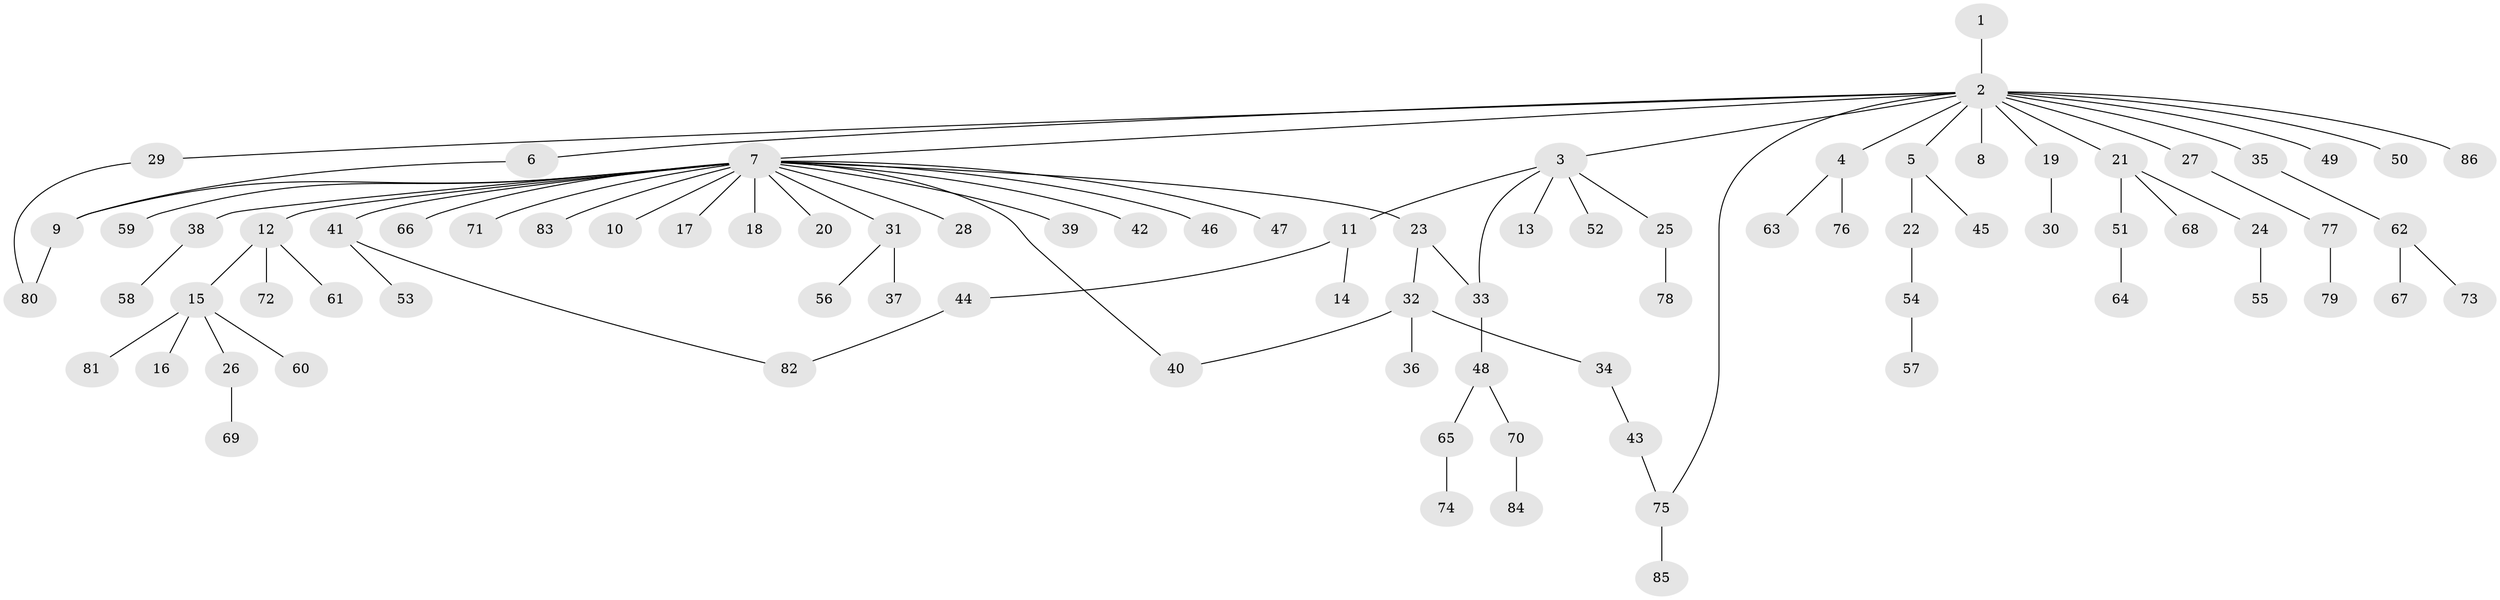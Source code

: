 // coarse degree distribution, {1: 0.627906976744186, 19: 0.023255813953488372, 4: 0.046511627906976744, 3: 0.06976744186046512, 13: 0.023255813953488372, 2: 0.20930232558139536}
// Generated by graph-tools (version 1.1) at 2025/36/03/04/25 23:36:45]
// undirected, 86 vertices, 91 edges
graph export_dot {
  node [color=gray90,style=filled];
  1;
  2;
  3;
  4;
  5;
  6;
  7;
  8;
  9;
  10;
  11;
  12;
  13;
  14;
  15;
  16;
  17;
  18;
  19;
  20;
  21;
  22;
  23;
  24;
  25;
  26;
  27;
  28;
  29;
  30;
  31;
  32;
  33;
  34;
  35;
  36;
  37;
  38;
  39;
  40;
  41;
  42;
  43;
  44;
  45;
  46;
  47;
  48;
  49;
  50;
  51;
  52;
  53;
  54;
  55;
  56;
  57;
  58;
  59;
  60;
  61;
  62;
  63;
  64;
  65;
  66;
  67;
  68;
  69;
  70;
  71;
  72;
  73;
  74;
  75;
  76;
  77;
  78;
  79;
  80;
  81;
  82;
  83;
  84;
  85;
  86;
  1 -- 2;
  2 -- 3;
  2 -- 4;
  2 -- 5;
  2 -- 6;
  2 -- 7;
  2 -- 8;
  2 -- 19;
  2 -- 21;
  2 -- 27;
  2 -- 29;
  2 -- 35;
  2 -- 49;
  2 -- 50;
  2 -- 75;
  2 -- 86;
  3 -- 11;
  3 -- 13;
  3 -- 25;
  3 -- 33;
  3 -- 52;
  4 -- 63;
  4 -- 76;
  5 -- 22;
  5 -- 45;
  6 -- 9;
  7 -- 9;
  7 -- 10;
  7 -- 12;
  7 -- 17;
  7 -- 18;
  7 -- 20;
  7 -- 23;
  7 -- 28;
  7 -- 31;
  7 -- 38;
  7 -- 39;
  7 -- 40;
  7 -- 41;
  7 -- 42;
  7 -- 46;
  7 -- 47;
  7 -- 59;
  7 -- 66;
  7 -- 71;
  7 -- 83;
  9 -- 80;
  11 -- 14;
  11 -- 44;
  12 -- 15;
  12 -- 61;
  12 -- 72;
  15 -- 16;
  15 -- 26;
  15 -- 60;
  15 -- 81;
  19 -- 30;
  21 -- 24;
  21 -- 51;
  21 -- 68;
  22 -- 54;
  23 -- 32;
  23 -- 33;
  24 -- 55;
  25 -- 78;
  26 -- 69;
  27 -- 77;
  29 -- 80;
  31 -- 37;
  31 -- 56;
  32 -- 34;
  32 -- 36;
  32 -- 40;
  33 -- 48;
  34 -- 43;
  35 -- 62;
  38 -- 58;
  41 -- 53;
  41 -- 82;
  43 -- 75;
  44 -- 82;
  48 -- 65;
  48 -- 70;
  51 -- 64;
  54 -- 57;
  62 -- 67;
  62 -- 73;
  65 -- 74;
  70 -- 84;
  75 -- 85;
  77 -- 79;
}
